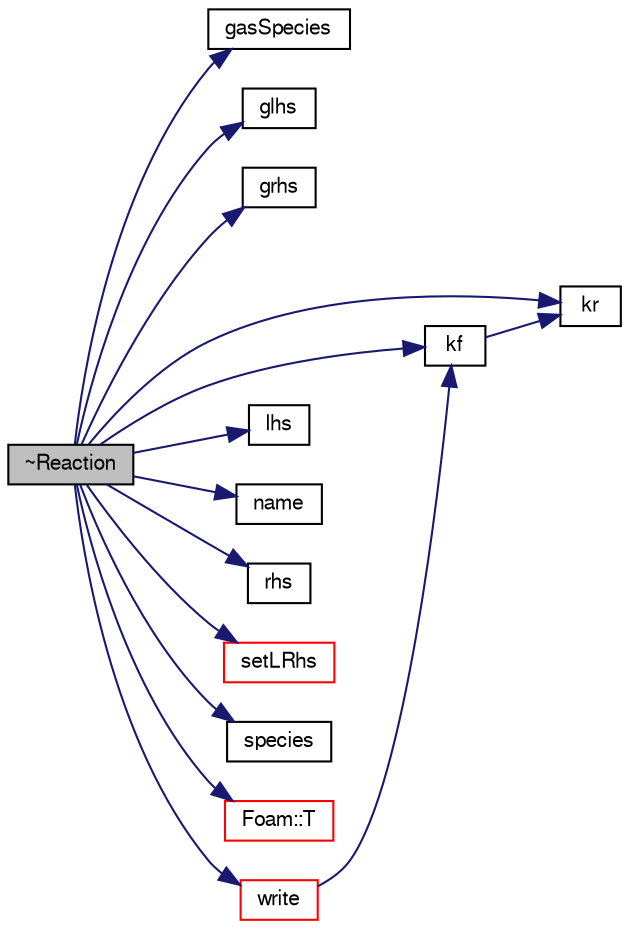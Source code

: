 digraph "~Reaction"
{
  bgcolor="transparent";
  edge [fontname="FreeSans",fontsize="10",labelfontname="FreeSans",labelfontsize="10"];
  node [fontname="FreeSans",fontsize="10",shape=record];
  rankdir="LR";
  Node321 [label="~Reaction",height=0.2,width=0.4,color="black", fillcolor="grey75", style="filled", fontcolor="black"];
  Node321 -> Node322 [color="midnightblue",fontsize="10",style="solid",fontname="FreeSans"];
  Node322 [label="gasSpecies",height=0.2,width=0.4,color="black",URL="$a30330.html#afa29b0c00c329f10284a209df013a6f9"];
  Node321 -> Node323 [color="midnightblue",fontsize="10",style="solid",fontname="FreeSans"];
  Node323 [label="glhs",height=0.2,width=0.4,color="black",URL="$a30330.html#a4fa9bf8187d25b3175bda9517b146620"];
  Node321 -> Node324 [color="midnightblue",fontsize="10",style="solid",fontname="FreeSans"];
  Node324 [label="grhs",height=0.2,width=0.4,color="black",URL="$a30330.html#ad883808915f823cfcb6e832d36b813e1"];
  Node321 -> Node325 [color="midnightblue",fontsize="10",style="solid",fontname="FreeSans"];
  Node325 [label="kf",height=0.2,width=0.4,color="black",URL="$a30330.html#ae5cd124c004fbe29669769d275a8b321",tooltip="Forward rate constant. "];
  Node325 -> Node326 [color="midnightblue",fontsize="10",style="solid",fontname="FreeSans"];
  Node326 [label="kr",height=0.2,width=0.4,color="black",URL="$a30330.html#a0ece0a68edcdda61344b7d5b1537e79c",tooltip="Reverse rate constant from the given forward rate constant. "];
  Node321 -> Node326 [color="midnightblue",fontsize="10",style="solid",fontname="FreeSans"];
  Node321 -> Node327 [color="midnightblue",fontsize="10",style="solid",fontname="FreeSans"];
  Node327 [label="lhs",height=0.2,width=0.4,color="black",URL="$a30330.html#a6761a05de6d2e857d0187e5bd7ff6b61"];
  Node321 -> Node328 [color="midnightblue",fontsize="10",style="solid",fontname="FreeSans"];
  Node328 [label="name",height=0.2,width=0.4,color="black",URL="$a30330.html#a4758a9fcecd0f4ac6a18d5d8567e11ca"];
  Node321 -> Node329 [color="midnightblue",fontsize="10",style="solid",fontname="FreeSans"];
  Node329 [label="rhs",height=0.2,width=0.4,color="black",URL="$a30330.html#a1307353445aae5aae36cd5a86f3f64f0"];
  Node321 -> Node330 [color="midnightblue",fontsize="10",style="solid",fontname="FreeSans"];
  Node330 [label="setLRhs",height=0.2,width=0.4,color="red",URL="$a30330.html#a5ff69c41b3345ee1f99e8bf85967b433",tooltip="Construct the left- and right-hand-side reaction coefficients. "];
  Node321 -> Node387 [color="midnightblue",fontsize="10",style="solid",fontname="FreeSans"];
  Node387 [label="species",height=0.2,width=0.4,color="black",URL="$a30330.html#a4a7d087ab5f9a7f4ef676e8efa5290cd"];
  Node321 -> Node388 [color="midnightblue",fontsize="10",style="solid",fontname="FreeSans"];
  Node388 [label="Foam::T",height=0.2,width=0.4,color="red",URL="$a21124.html#ae57fda0abb14bb0944947c463c6e09d4"];
  Node321 -> Node393 [color="midnightblue",fontsize="10",style="solid",fontname="FreeSans"];
  Node393 [label="write",height=0.2,width=0.4,color="red",URL="$a30330.html#a293fdfec8bdfbd5c3913ab4c9f3454ff",tooltip="Write. "];
  Node393 -> Node325 [color="midnightblue",fontsize="10",style="solid",fontname="FreeSans"];
}
